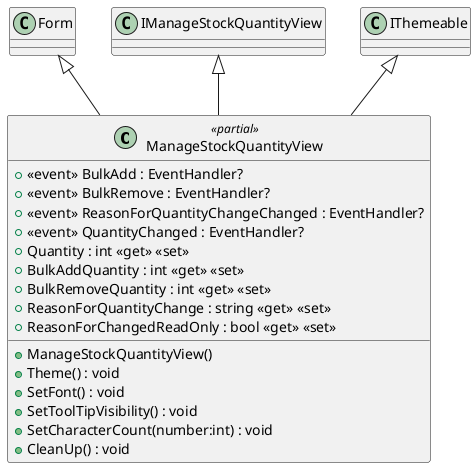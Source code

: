 @startuml
class ManageStockQuantityView <<partial>> {
    +  <<event>> BulkAdd : EventHandler? 
    +  <<event>> BulkRemove : EventHandler? 
    +  <<event>> ReasonForQuantityChangeChanged : EventHandler? 
    +  <<event>> QuantityChanged : EventHandler? 
    + ManageStockQuantityView()
    + Theme() : void
    + SetFont() : void
    + SetToolTipVisibility() : void
    + Quantity : int <<get>> <<set>>
    + BulkAddQuantity : int <<get>> <<set>>
    + BulkRemoveQuantity : int <<get>> <<set>>
    + ReasonForQuantityChange : string <<get>> <<set>>
    + ReasonForChangedReadOnly : bool <<get>> <<set>>
    + SetCharacterCount(number:int) : void
    + CleanUp() : void
}
Form <|-- ManageStockQuantityView
IManageStockQuantityView <|-- ManageStockQuantityView
IThemeable <|-- ManageStockQuantityView
@enduml
